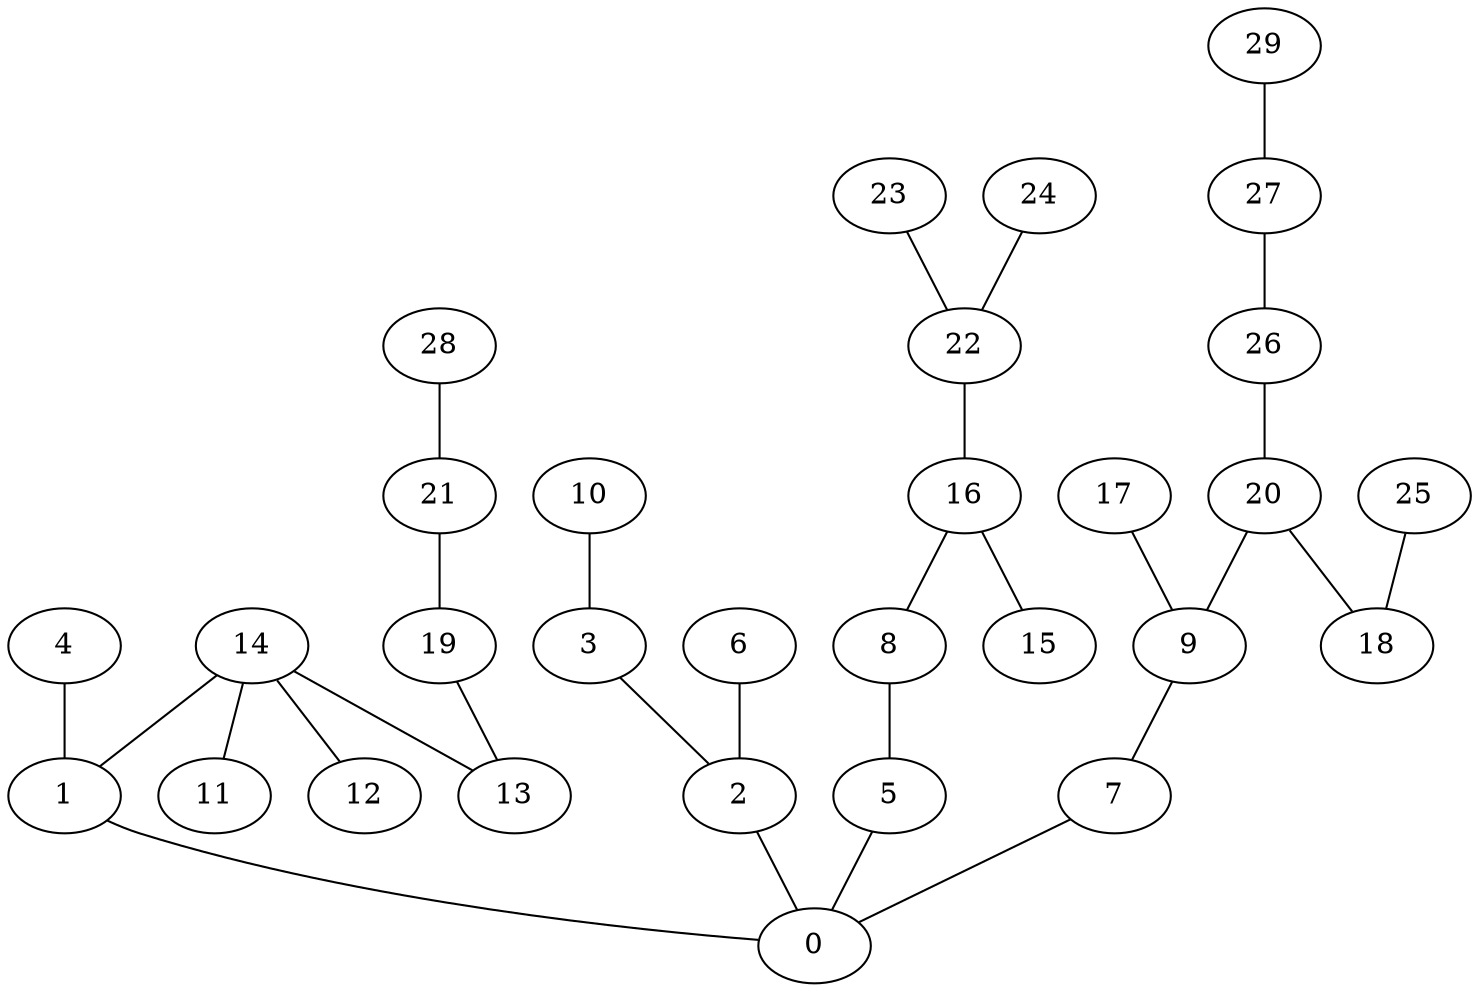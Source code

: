 graph {
"0";
"1";
"2";
"3";
"4";
"5";
"6";
"7";
"8";
"9";
"10";
"11";
"12";
"13";
"14";
"15";
"16";
"17";
"18";
"19";
"20";
"21";
"22";
"23";
"24";
"25";
"26";
"27";
"28";
"29";
"1"--"0";
"2"--"0";
"3"--"2";
"4"--"1";
"5"--"0";
"6"--"2";
"7"--"0";
"8"--"5";
"9"--"7";
"10"--"3";
"14"--"1";
"14"--"11";
"14"--"12";
"14"--"13";
"16"--"8";
"16"--"15";
"17"--"9";
"19"--"13";
"20"--"9";
"20"--"18";
"21"--"19";
"22"--"16";
"23"--"22";
"24"--"22";
"25"--"18";
"26"--"20";
"27"--"26";
"28"--"21";
"29"--"27";
}